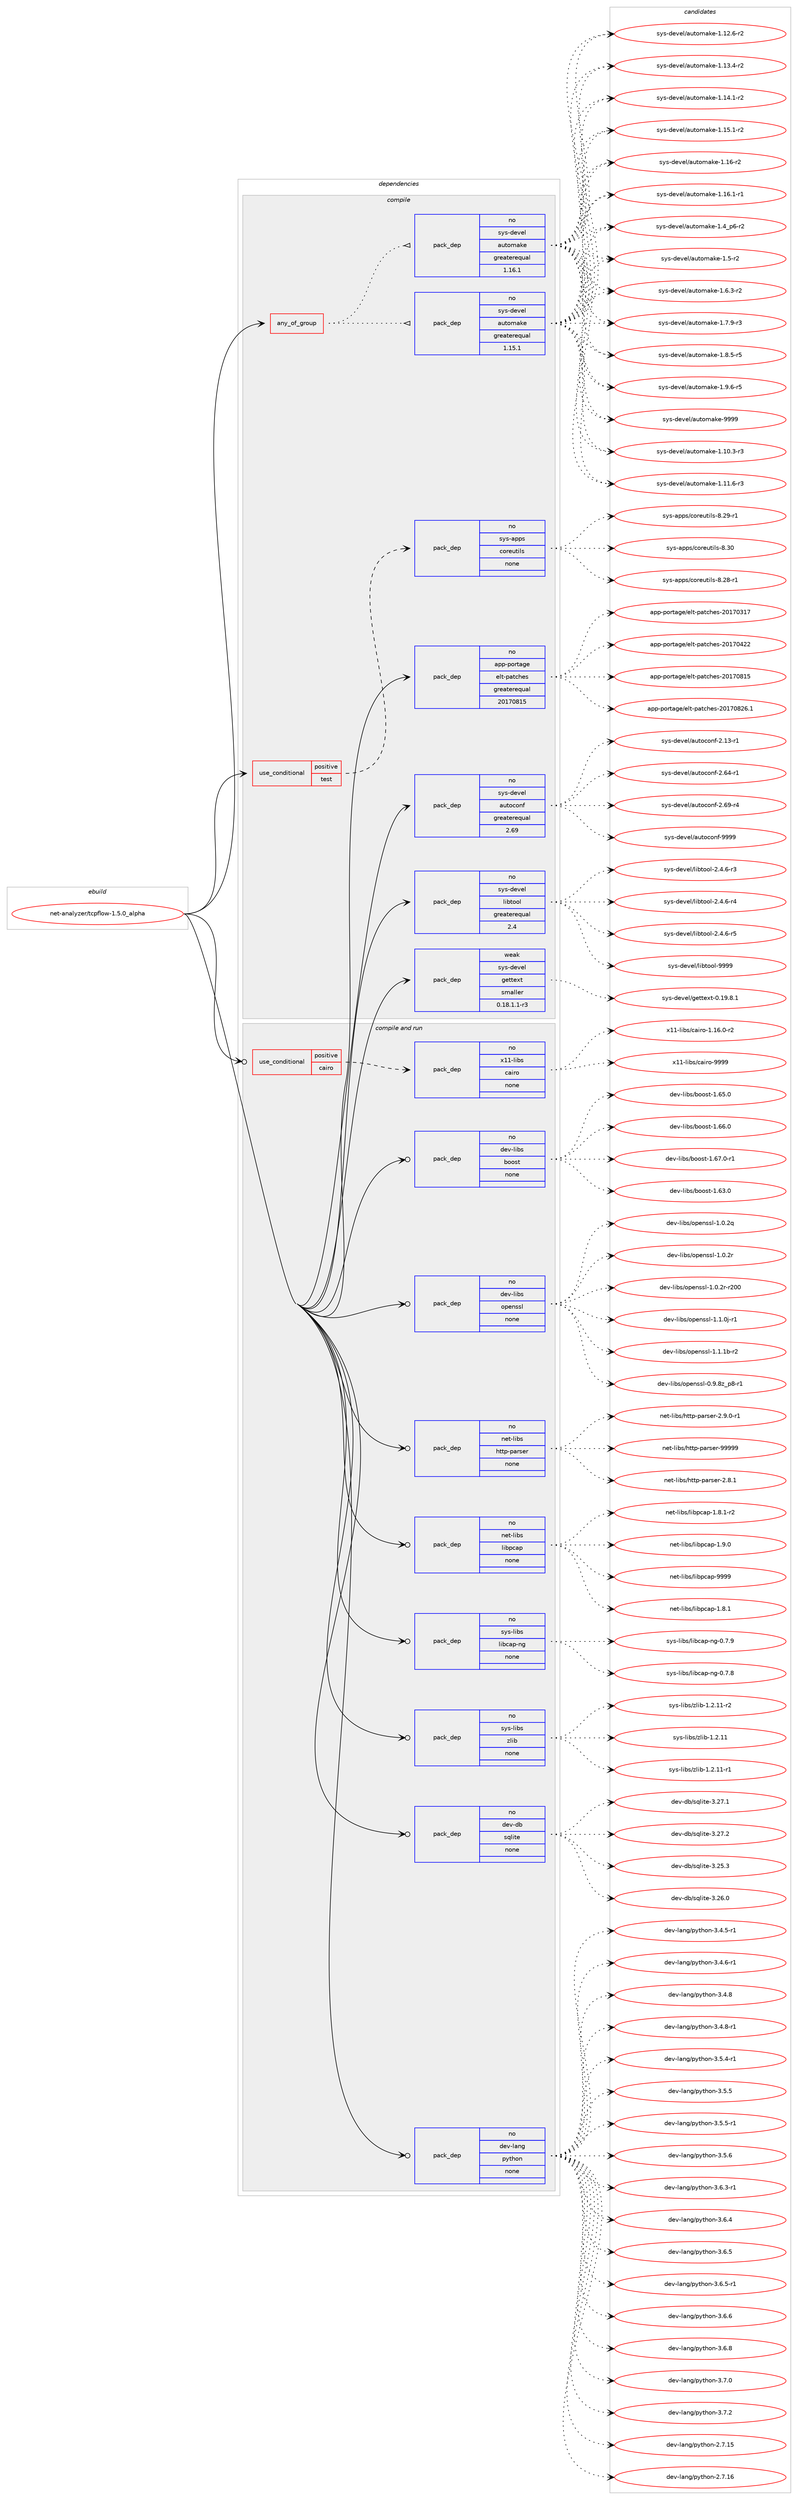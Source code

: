 digraph prolog {

# *************
# Graph options
# *************

newrank=true;
concentrate=true;
compound=true;
graph [rankdir=LR,fontname=Helvetica,fontsize=10,ranksep=1.5];#, ranksep=2.5, nodesep=0.2];
edge  [arrowhead=vee];
node  [fontname=Helvetica,fontsize=10];

# **********
# The ebuild
# **********

subgraph cluster_leftcol {
color=gray;
rank=same;
label=<<i>ebuild</i>>;
id [label="net-analyzer/tcpflow-1.5.0_alpha", color=red, width=4, href="../net-analyzer/tcpflow-1.5.0_alpha.svg"];
}

# ****************
# The dependencies
# ****************

subgraph cluster_midcol {
color=gray;
label=<<i>dependencies</i>>;
subgraph cluster_compile {
fillcolor="#eeeeee";
style=filled;
label=<<i>compile</i>>;
subgraph any25889 {
dependency1647366 [label=<<TABLE BORDER="0" CELLBORDER="1" CELLSPACING="0" CELLPADDING="4"><TR><TD CELLPADDING="10">any_of_group</TD></TR></TABLE>>, shape=none, color=red];subgraph pack1177971 {
dependency1647367 [label=<<TABLE BORDER="0" CELLBORDER="1" CELLSPACING="0" CELLPADDING="4" WIDTH="220"><TR><TD ROWSPAN="6" CELLPADDING="30">pack_dep</TD></TR><TR><TD WIDTH="110">no</TD></TR><TR><TD>sys-devel</TD></TR><TR><TD>automake</TD></TR><TR><TD>greaterequal</TD></TR><TR><TD>1.16.1</TD></TR></TABLE>>, shape=none, color=blue];
}
dependency1647366:e -> dependency1647367:w [weight=20,style="dotted",arrowhead="oinv"];
subgraph pack1177972 {
dependency1647368 [label=<<TABLE BORDER="0" CELLBORDER="1" CELLSPACING="0" CELLPADDING="4" WIDTH="220"><TR><TD ROWSPAN="6" CELLPADDING="30">pack_dep</TD></TR><TR><TD WIDTH="110">no</TD></TR><TR><TD>sys-devel</TD></TR><TR><TD>automake</TD></TR><TR><TD>greaterequal</TD></TR><TR><TD>1.15.1</TD></TR></TABLE>>, shape=none, color=blue];
}
dependency1647366:e -> dependency1647368:w [weight=20,style="dotted",arrowhead="oinv"];
}
id:e -> dependency1647366:w [weight=20,style="solid",arrowhead="vee"];
subgraph cond442731 {
dependency1647369 [label=<<TABLE BORDER="0" CELLBORDER="1" CELLSPACING="0" CELLPADDING="4"><TR><TD ROWSPAN="3" CELLPADDING="10">use_conditional</TD></TR><TR><TD>positive</TD></TR><TR><TD>test</TD></TR></TABLE>>, shape=none, color=red];
subgraph pack1177973 {
dependency1647370 [label=<<TABLE BORDER="0" CELLBORDER="1" CELLSPACING="0" CELLPADDING="4" WIDTH="220"><TR><TD ROWSPAN="6" CELLPADDING="30">pack_dep</TD></TR><TR><TD WIDTH="110">no</TD></TR><TR><TD>sys-apps</TD></TR><TR><TD>coreutils</TD></TR><TR><TD>none</TD></TR><TR><TD></TD></TR></TABLE>>, shape=none, color=blue];
}
dependency1647369:e -> dependency1647370:w [weight=20,style="dashed",arrowhead="vee"];
}
id:e -> dependency1647369:w [weight=20,style="solid",arrowhead="vee"];
subgraph pack1177974 {
dependency1647371 [label=<<TABLE BORDER="0" CELLBORDER="1" CELLSPACING="0" CELLPADDING="4" WIDTH="220"><TR><TD ROWSPAN="6" CELLPADDING="30">pack_dep</TD></TR><TR><TD WIDTH="110">no</TD></TR><TR><TD>app-portage</TD></TR><TR><TD>elt-patches</TD></TR><TR><TD>greaterequal</TD></TR><TR><TD>20170815</TD></TR></TABLE>>, shape=none, color=blue];
}
id:e -> dependency1647371:w [weight=20,style="solid",arrowhead="vee"];
subgraph pack1177975 {
dependency1647372 [label=<<TABLE BORDER="0" CELLBORDER="1" CELLSPACING="0" CELLPADDING="4" WIDTH="220"><TR><TD ROWSPAN="6" CELLPADDING="30">pack_dep</TD></TR><TR><TD WIDTH="110">no</TD></TR><TR><TD>sys-devel</TD></TR><TR><TD>autoconf</TD></TR><TR><TD>greaterequal</TD></TR><TR><TD>2.69</TD></TR></TABLE>>, shape=none, color=blue];
}
id:e -> dependency1647372:w [weight=20,style="solid",arrowhead="vee"];
subgraph pack1177976 {
dependency1647373 [label=<<TABLE BORDER="0" CELLBORDER="1" CELLSPACING="0" CELLPADDING="4" WIDTH="220"><TR><TD ROWSPAN="6" CELLPADDING="30">pack_dep</TD></TR><TR><TD WIDTH="110">no</TD></TR><TR><TD>sys-devel</TD></TR><TR><TD>libtool</TD></TR><TR><TD>greaterequal</TD></TR><TR><TD>2.4</TD></TR></TABLE>>, shape=none, color=blue];
}
id:e -> dependency1647373:w [weight=20,style="solid",arrowhead="vee"];
subgraph pack1177977 {
dependency1647374 [label=<<TABLE BORDER="0" CELLBORDER="1" CELLSPACING="0" CELLPADDING="4" WIDTH="220"><TR><TD ROWSPAN="6" CELLPADDING="30">pack_dep</TD></TR><TR><TD WIDTH="110">weak</TD></TR><TR><TD>sys-devel</TD></TR><TR><TD>gettext</TD></TR><TR><TD>smaller</TD></TR><TR><TD>0.18.1.1-r3</TD></TR></TABLE>>, shape=none, color=blue];
}
id:e -> dependency1647374:w [weight=20,style="solid",arrowhead="vee"];
}
subgraph cluster_compileandrun {
fillcolor="#eeeeee";
style=filled;
label=<<i>compile and run</i>>;
subgraph cond442732 {
dependency1647375 [label=<<TABLE BORDER="0" CELLBORDER="1" CELLSPACING="0" CELLPADDING="4"><TR><TD ROWSPAN="3" CELLPADDING="10">use_conditional</TD></TR><TR><TD>positive</TD></TR><TR><TD>cairo</TD></TR></TABLE>>, shape=none, color=red];
subgraph pack1177978 {
dependency1647376 [label=<<TABLE BORDER="0" CELLBORDER="1" CELLSPACING="0" CELLPADDING="4" WIDTH="220"><TR><TD ROWSPAN="6" CELLPADDING="30">pack_dep</TD></TR><TR><TD WIDTH="110">no</TD></TR><TR><TD>x11-libs</TD></TR><TR><TD>cairo</TD></TR><TR><TD>none</TD></TR><TR><TD></TD></TR></TABLE>>, shape=none, color=blue];
}
dependency1647375:e -> dependency1647376:w [weight=20,style="dashed",arrowhead="vee"];
}
id:e -> dependency1647375:w [weight=20,style="solid",arrowhead="odotvee"];
subgraph pack1177979 {
dependency1647377 [label=<<TABLE BORDER="0" CELLBORDER="1" CELLSPACING="0" CELLPADDING="4" WIDTH="220"><TR><TD ROWSPAN="6" CELLPADDING="30">pack_dep</TD></TR><TR><TD WIDTH="110">no</TD></TR><TR><TD>dev-db</TD></TR><TR><TD>sqlite</TD></TR><TR><TD>none</TD></TR><TR><TD></TD></TR></TABLE>>, shape=none, color=blue];
}
id:e -> dependency1647377:w [weight=20,style="solid",arrowhead="odotvee"];
subgraph pack1177980 {
dependency1647378 [label=<<TABLE BORDER="0" CELLBORDER="1" CELLSPACING="0" CELLPADDING="4" WIDTH="220"><TR><TD ROWSPAN="6" CELLPADDING="30">pack_dep</TD></TR><TR><TD WIDTH="110">no</TD></TR><TR><TD>dev-lang</TD></TR><TR><TD>python</TD></TR><TR><TD>none</TD></TR><TR><TD></TD></TR></TABLE>>, shape=none, color=blue];
}
id:e -> dependency1647378:w [weight=20,style="solid",arrowhead="odotvee"];
subgraph pack1177981 {
dependency1647379 [label=<<TABLE BORDER="0" CELLBORDER="1" CELLSPACING="0" CELLPADDING="4" WIDTH="220"><TR><TD ROWSPAN="6" CELLPADDING="30">pack_dep</TD></TR><TR><TD WIDTH="110">no</TD></TR><TR><TD>dev-libs</TD></TR><TR><TD>boost</TD></TR><TR><TD>none</TD></TR><TR><TD></TD></TR></TABLE>>, shape=none, color=blue];
}
id:e -> dependency1647379:w [weight=20,style="solid",arrowhead="odotvee"];
subgraph pack1177982 {
dependency1647380 [label=<<TABLE BORDER="0" CELLBORDER="1" CELLSPACING="0" CELLPADDING="4" WIDTH="220"><TR><TD ROWSPAN="6" CELLPADDING="30">pack_dep</TD></TR><TR><TD WIDTH="110">no</TD></TR><TR><TD>dev-libs</TD></TR><TR><TD>openssl</TD></TR><TR><TD>none</TD></TR><TR><TD></TD></TR></TABLE>>, shape=none, color=blue];
}
id:e -> dependency1647380:w [weight=20,style="solid",arrowhead="odotvee"];
subgraph pack1177983 {
dependency1647381 [label=<<TABLE BORDER="0" CELLBORDER="1" CELLSPACING="0" CELLPADDING="4" WIDTH="220"><TR><TD ROWSPAN="6" CELLPADDING="30">pack_dep</TD></TR><TR><TD WIDTH="110">no</TD></TR><TR><TD>net-libs</TD></TR><TR><TD>http-parser</TD></TR><TR><TD>none</TD></TR><TR><TD></TD></TR></TABLE>>, shape=none, color=blue];
}
id:e -> dependency1647381:w [weight=20,style="solid",arrowhead="odotvee"];
subgraph pack1177984 {
dependency1647382 [label=<<TABLE BORDER="0" CELLBORDER="1" CELLSPACING="0" CELLPADDING="4" WIDTH="220"><TR><TD ROWSPAN="6" CELLPADDING="30">pack_dep</TD></TR><TR><TD WIDTH="110">no</TD></TR><TR><TD>net-libs</TD></TR><TR><TD>libpcap</TD></TR><TR><TD>none</TD></TR><TR><TD></TD></TR></TABLE>>, shape=none, color=blue];
}
id:e -> dependency1647382:w [weight=20,style="solid",arrowhead="odotvee"];
subgraph pack1177985 {
dependency1647383 [label=<<TABLE BORDER="0" CELLBORDER="1" CELLSPACING="0" CELLPADDING="4" WIDTH="220"><TR><TD ROWSPAN="6" CELLPADDING="30">pack_dep</TD></TR><TR><TD WIDTH="110">no</TD></TR><TR><TD>sys-libs</TD></TR><TR><TD>libcap-ng</TD></TR><TR><TD>none</TD></TR><TR><TD></TD></TR></TABLE>>, shape=none, color=blue];
}
id:e -> dependency1647383:w [weight=20,style="solid",arrowhead="odotvee"];
subgraph pack1177986 {
dependency1647384 [label=<<TABLE BORDER="0" CELLBORDER="1" CELLSPACING="0" CELLPADDING="4" WIDTH="220"><TR><TD ROWSPAN="6" CELLPADDING="30">pack_dep</TD></TR><TR><TD WIDTH="110">no</TD></TR><TR><TD>sys-libs</TD></TR><TR><TD>zlib</TD></TR><TR><TD>none</TD></TR><TR><TD></TD></TR></TABLE>>, shape=none, color=blue];
}
id:e -> dependency1647384:w [weight=20,style="solid",arrowhead="odotvee"];
}
subgraph cluster_run {
fillcolor="#eeeeee";
style=filled;
label=<<i>run</i>>;
}
}

# **************
# The candidates
# **************

subgraph cluster_choices {
rank=same;
color=gray;
label=<<i>candidates</i>>;

subgraph choice1177971 {
color=black;
nodesep=1;
choice11512111545100101118101108479711711611110997107101454946494846514511451 [label="sys-devel/automake-1.10.3-r3", color=red, width=4,href="../sys-devel/automake-1.10.3-r3.svg"];
choice11512111545100101118101108479711711611110997107101454946494946544511451 [label="sys-devel/automake-1.11.6-r3", color=red, width=4,href="../sys-devel/automake-1.11.6-r3.svg"];
choice11512111545100101118101108479711711611110997107101454946495046544511450 [label="sys-devel/automake-1.12.6-r2", color=red, width=4,href="../sys-devel/automake-1.12.6-r2.svg"];
choice11512111545100101118101108479711711611110997107101454946495146524511450 [label="sys-devel/automake-1.13.4-r2", color=red, width=4,href="../sys-devel/automake-1.13.4-r2.svg"];
choice11512111545100101118101108479711711611110997107101454946495246494511450 [label="sys-devel/automake-1.14.1-r2", color=red, width=4,href="../sys-devel/automake-1.14.1-r2.svg"];
choice11512111545100101118101108479711711611110997107101454946495346494511450 [label="sys-devel/automake-1.15.1-r2", color=red, width=4,href="../sys-devel/automake-1.15.1-r2.svg"];
choice1151211154510010111810110847971171161111099710710145494649544511450 [label="sys-devel/automake-1.16-r2", color=red, width=4,href="../sys-devel/automake-1.16-r2.svg"];
choice11512111545100101118101108479711711611110997107101454946495446494511449 [label="sys-devel/automake-1.16.1-r1", color=red, width=4,href="../sys-devel/automake-1.16.1-r1.svg"];
choice115121115451001011181011084797117116111109971071014549465295112544511450 [label="sys-devel/automake-1.4_p6-r2", color=red, width=4,href="../sys-devel/automake-1.4_p6-r2.svg"];
choice11512111545100101118101108479711711611110997107101454946534511450 [label="sys-devel/automake-1.5-r2", color=red, width=4,href="../sys-devel/automake-1.5-r2.svg"];
choice115121115451001011181011084797117116111109971071014549465446514511450 [label="sys-devel/automake-1.6.3-r2", color=red, width=4,href="../sys-devel/automake-1.6.3-r2.svg"];
choice115121115451001011181011084797117116111109971071014549465546574511451 [label="sys-devel/automake-1.7.9-r3", color=red, width=4,href="../sys-devel/automake-1.7.9-r3.svg"];
choice115121115451001011181011084797117116111109971071014549465646534511453 [label="sys-devel/automake-1.8.5-r5", color=red, width=4,href="../sys-devel/automake-1.8.5-r5.svg"];
choice115121115451001011181011084797117116111109971071014549465746544511453 [label="sys-devel/automake-1.9.6-r5", color=red, width=4,href="../sys-devel/automake-1.9.6-r5.svg"];
choice115121115451001011181011084797117116111109971071014557575757 [label="sys-devel/automake-9999", color=red, width=4,href="../sys-devel/automake-9999.svg"];
dependency1647367:e -> choice11512111545100101118101108479711711611110997107101454946494846514511451:w [style=dotted,weight="100"];
dependency1647367:e -> choice11512111545100101118101108479711711611110997107101454946494946544511451:w [style=dotted,weight="100"];
dependency1647367:e -> choice11512111545100101118101108479711711611110997107101454946495046544511450:w [style=dotted,weight="100"];
dependency1647367:e -> choice11512111545100101118101108479711711611110997107101454946495146524511450:w [style=dotted,weight="100"];
dependency1647367:e -> choice11512111545100101118101108479711711611110997107101454946495246494511450:w [style=dotted,weight="100"];
dependency1647367:e -> choice11512111545100101118101108479711711611110997107101454946495346494511450:w [style=dotted,weight="100"];
dependency1647367:e -> choice1151211154510010111810110847971171161111099710710145494649544511450:w [style=dotted,weight="100"];
dependency1647367:e -> choice11512111545100101118101108479711711611110997107101454946495446494511449:w [style=dotted,weight="100"];
dependency1647367:e -> choice115121115451001011181011084797117116111109971071014549465295112544511450:w [style=dotted,weight="100"];
dependency1647367:e -> choice11512111545100101118101108479711711611110997107101454946534511450:w [style=dotted,weight="100"];
dependency1647367:e -> choice115121115451001011181011084797117116111109971071014549465446514511450:w [style=dotted,weight="100"];
dependency1647367:e -> choice115121115451001011181011084797117116111109971071014549465546574511451:w [style=dotted,weight="100"];
dependency1647367:e -> choice115121115451001011181011084797117116111109971071014549465646534511453:w [style=dotted,weight="100"];
dependency1647367:e -> choice115121115451001011181011084797117116111109971071014549465746544511453:w [style=dotted,weight="100"];
dependency1647367:e -> choice115121115451001011181011084797117116111109971071014557575757:w [style=dotted,weight="100"];
}
subgraph choice1177972 {
color=black;
nodesep=1;
choice11512111545100101118101108479711711611110997107101454946494846514511451 [label="sys-devel/automake-1.10.3-r3", color=red, width=4,href="../sys-devel/automake-1.10.3-r3.svg"];
choice11512111545100101118101108479711711611110997107101454946494946544511451 [label="sys-devel/automake-1.11.6-r3", color=red, width=4,href="../sys-devel/automake-1.11.6-r3.svg"];
choice11512111545100101118101108479711711611110997107101454946495046544511450 [label="sys-devel/automake-1.12.6-r2", color=red, width=4,href="../sys-devel/automake-1.12.6-r2.svg"];
choice11512111545100101118101108479711711611110997107101454946495146524511450 [label="sys-devel/automake-1.13.4-r2", color=red, width=4,href="../sys-devel/automake-1.13.4-r2.svg"];
choice11512111545100101118101108479711711611110997107101454946495246494511450 [label="sys-devel/automake-1.14.1-r2", color=red, width=4,href="../sys-devel/automake-1.14.1-r2.svg"];
choice11512111545100101118101108479711711611110997107101454946495346494511450 [label="sys-devel/automake-1.15.1-r2", color=red, width=4,href="../sys-devel/automake-1.15.1-r2.svg"];
choice1151211154510010111810110847971171161111099710710145494649544511450 [label="sys-devel/automake-1.16-r2", color=red, width=4,href="../sys-devel/automake-1.16-r2.svg"];
choice11512111545100101118101108479711711611110997107101454946495446494511449 [label="sys-devel/automake-1.16.1-r1", color=red, width=4,href="../sys-devel/automake-1.16.1-r1.svg"];
choice115121115451001011181011084797117116111109971071014549465295112544511450 [label="sys-devel/automake-1.4_p6-r2", color=red, width=4,href="../sys-devel/automake-1.4_p6-r2.svg"];
choice11512111545100101118101108479711711611110997107101454946534511450 [label="sys-devel/automake-1.5-r2", color=red, width=4,href="../sys-devel/automake-1.5-r2.svg"];
choice115121115451001011181011084797117116111109971071014549465446514511450 [label="sys-devel/automake-1.6.3-r2", color=red, width=4,href="../sys-devel/automake-1.6.3-r2.svg"];
choice115121115451001011181011084797117116111109971071014549465546574511451 [label="sys-devel/automake-1.7.9-r3", color=red, width=4,href="../sys-devel/automake-1.7.9-r3.svg"];
choice115121115451001011181011084797117116111109971071014549465646534511453 [label="sys-devel/automake-1.8.5-r5", color=red, width=4,href="../sys-devel/automake-1.8.5-r5.svg"];
choice115121115451001011181011084797117116111109971071014549465746544511453 [label="sys-devel/automake-1.9.6-r5", color=red, width=4,href="../sys-devel/automake-1.9.6-r5.svg"];
choice115121115451001011181011084797117116111109971071014557575757 [label="sys-devel/automake-9999", color=red, width=4,href="../sys-devel/automake-9999.svg"];
dependency1647368:e -> choice11512111545100101118101108479711711611110997107101454946494846514511451:w [style=dotted,weight="100"];
dependency1647368:e -> choice11512111545100101118101108479711711611110997107101454946494946544511451:w [style=dotted,weight="100"];
dependency1647368:e -> choice11512111545100101118101108479711711611110997107101454946495046544511450:w [style=dotted,weight="100"];
dependency1647368:e -> choice11512111545100101118101108479711711611110997107101454946495146524511450:w [style=dotted,weight="100"];
dependency1647368:e -> choice11512111545100101118101108479711711611110997107101454946495246494511450:w [style=dotted,weight="100"];
dependency1647368:e -> choice11512111545100101118101108479711711611110997107101454946495346494511450:w [style=dotted,weight="100"];
dependency1647368:e -> choice1151211154510010111810110847971171161111099710710145494649544511450:w [style=dotted,weight="100"];
dependency1647368:e -> choice11512111545100101118101108479711711611110997107101454946495446494511449:w [style=dotted,weight="100"];
dependency1647368:e -> choice115121115451001011181011084797117116111109971071014549465295112544511450:w [style=dotted,weight="100"];
dependency1647368:e -> choice11512111545100101118101108479711711611110997107101454946534511450:w [style=dotted,weight="100"];
dependency1647368:e -> choice115121115451001011181011084797117116111109971071014549465446514511450:w [style=dotted,weight="100"];
dependency1647368:e -> choice115121115451001011181011084797117116111109971071014549465546574511451:w [style=dotted,weight="100"];
dependency1647368:e -> choice115121115451001011181011084797117116111109971071014549465646534511453:w [style=dotted,weight="100"];
dependency1647368:e -> choice115121115451001011181011084797117116111109971071014549465746544511453:w [style=dotted,weight="100"];
dependency1647368:e -> choice115121115451001011181011084797117116111109971071014557575757:w [style=dotted,weight="100"];
}
subgraph choice1177973 {
color=black;
nodesep=1;
choice1151211154597112112115479911111410111711610510811545564650564511449 [label="sys-apps/coreutils-8.28-r1", color=red, width=4,href="../sys-apps/coreutils-8.28-r1.svg"];
choice1151211154597112112115479911111410111711610510811545564650574511449 [label="sys-apps/coreutils-8.29-r1", color=red, width=4,href="../sys-apps/coreutils-8.29-r1.svg"];
choice115121115459711211211547991111141011171161051081154556465148 [label="sys-apps/coreutils-8.30", color=red, width=4,href="../sys-apps/coreutils-8.30.svg"];
dependency1647370:e -> choice1151211154597112112115479911111410111711610510811545564650564511449:w [style=dotted,weight="100"];
dependency1647370:e -> choice1151211154597112112115479911111410111711610510811545564650574511449:w [style=dotted,weight="100"];
dependency1647370:e -> choice115121115459711211211547991111141011171161051081154556465148:w [style=dotted,weight="100"];
}
subgraph choice1177974 {
color=black;
nodesep=1;
choice97112112451121111141169710310147101108116451129711699104101115455048495548514955 [label="app-portage/elt-patches-20170317", color=red, width=4,href="../app-portage/elt-patches-20170317.svg"];
choice97112112451121111141169710310147101108116451129711699104101115455048495548525050 [label="app-portage/elt-patches-20170422", color=red, width=4,href="../app-portage/elt-patches-20170422.svg"];
choice97112112451121111141169710310147101108116451129711699104101115455048495548564953 [label="app-portage/elt-patches-20170815", color=red, width=4,href="../app-portage/elt-patches-20170815.svg"];
choice971121124511211111411697103101471011081164511297116991041011154550484955485650544649 [label="app-portage/elt-patches-20170826.1", color=red, width=4,href="../app-portage/elt-patches-20170826.1.svg"];
dependency1647371:e -> choice97112112451121111141169710310147101108116451129711699104101115455048495548514955:w [style=dotted,weight="100"];
dependency1647371:e -> choice97112112451121111141169710310147101108116451129711699104101115455048495548525050:w [style=dotted,weight="100"];
dependency1647371:e -> choice97112112451121111141169710310147101108116451129711699104101115455048495548564953:w [style=dotted,weight="100"];
dependency1647371:e -> choice971121124511211111411697103101471011081164511297116991041011154550484955485650544649:w [style=dotted,weight="100"];
}
subgraph choice1177975 {
color=black;
nodesep=1;
choice1151211154510010111810110847971171161119911111010245504649514511449 [label="sys-devel/autoconf-2.13-r1", color=red, width=4,href="../sys-devel/autoconf-2.13-r1.svg"];
choice1151211154510010111810110847971171161119911111010245504654524511449 [label="sys-devel/autoconf-2.64-r1", color=red, width=4,href="../sys-devel/autoconf-2.64-r1.svg"];
choice1151211154510010111810110847971171161119911111010245504654574511452 [label="sys-devel/autoconf-2.69-r4", color=red, width=4,href="../sys-devel/autoconf-2.69-r4.svg"];
choice115121115451001011181011084797117116111991111101024557575757 [label="sys-devel/autoconf-9999", color=red, width=4,href="../sys-devel/autoconf-9999.svg"];
dependency1647372:e -> choice1151211154510010111810110847971171161119911111010245504649514511449:w [style=dotted,weight="100"];
dependency1647372:e -> choice1151211154510010111810110847971171161119911111010245504654524511449:w [style=dotted,weight="100"];
dependency1647372:e -> choice1151211154510010111810110847971171161119911111010245504654574511452:w [style=dotted,weight="100"];
dependency1647372:e -> choice115121115451001011181011084797117116111991111101024557575757:w [style=dotted,weight="100"];
}
subgraph choice1177976 {
color=black;
nodesep=1;
choice1151211154510010111810110847108105981161111111084550465246544511451 [label="sys-devel/libtool-2.4.6-r3", color=red, width=4,href="../sys-devel/libtool-2.4.6-r3.svg"];
choice1151211154510010111810110847108105981161111111084550465246544511452 [label="sys-devel/libtool-2.4.6-r4", color=red, width=4,href="../sys-devel/libtool-2.4.6-r4.svg"];
choice1151211154510010111810110847108105981161111111084550465246544511453 [label="sys-devel/libtool-2.4.6-r5", color=red, width=4,href="../sys-devel/libtool-2.4.6-r5.svg"];
choice1151211154510010111810110847108105981161111111084557575757 [label="sys-devel/libtool-9999", color=red, width=4,href="../sys-devel/libtool-9999.svg"];
dependency1647373:e -> choice1151211154510010111810110847108105981161111111084550465246544511451:w [style=dotted,weight="100"];
dependency1647373:e -> choice1151211154510010111810110847108105981161111111084550465246544511452:w [style=dotted,weight="100"];
dependency1647373:e -> choice1151211154510010111810110847108105981161111111084550465246544511453:w [style=dotted,weight="100"];
dependency1647373:e -> choice1151211154510010111810110847108105981161111111084557575757:w [style=dotted,weight="100"];
}
subgraph choice1177977 {
color=black;
nodesep=1;
choice1151211154510010111810110847103101116116101120116454846495746564649 [label="sys-devel/gettext-0.19.8.1", color=red, width=4,href="../sys-devel/gettext-0.19.8.1.svg"];
dependency1647374:e -> choice1151211154510010111810110847103101116116101120116454846495746564649:w [style=dotted,weight="100"];
}
subgraph choice1177978 {
color=black;
nodesep=1;
choice12049494510810598115479997105114111454946495446484511450 [label="x11-libs/cairo-1.16.0-r2", color=red, width=4,href="../x11-libs/cairo-1.16.0-r2.svg"];
choice120494945108105981154799971051141114557575757 [label="x11-libs/cairo-9999", color=red, width=4,href="../x11-libs/cairo-9999.svg"];
dependency1647376:e -> choice12049494510810598115479997105114111454946495446484511450:w [style=dotted,weight="100"];
dependency1647376:e -> choice120494945108105981154799971051141114557575757:w [style=dotted,weight="100"];
}
subgraph choice1177979 {
color=black;
nodesep=1;
choice10010111845100984711511310810511610145514650534651 [label="dev-db/sqlite-3.25.3", color=red, width=4,href="../dev-db/sqlite-3.25.3.svg"];
choice10010111845100984711511310810511610145514650544648 [label="dev-db/sqlite-3.26.0", color=red, width=4,href="../dev-db/sqlite-3.26.0.svg"];
choice10010111845100984711511310810511610145514650554649 [label="dev-db/sqlite-3.27.1", color=red, width=4,href="../dev-db/sqlite-3.27.1.svg"];
choice10010111845100984711511310810511610145514650554650 [label="dev-db/sqlite-3.27.2", color=red, width=4,href="../dev-db/sqlite-3.27.2.svg"];
dependency1647377:e -> choice10010111845100984711511310810511610145514650534651:w [style=dotted,weight="100"];
dependency1647377:e -> choice10010111845100984711511310810511610145514650544648:w [style=dotted,weight="100"];
dependency1647377:e -> choice10010111845100984711511310810511610145514650554649:w [style=dotted,weight="100"];
dependency1647377:e -> choice10010111845100984711511310810511610145514650554650:w [style=dotted,weight="100"];
}
subgraph choice1177980 {
color=black;
nodesep=1;
choice10010111845108971101034711212111610411111045504655464953 [label="dev-lang/python-2.7.15", color=red, width=4,href="../dev-lang/python-2.7.15.svg"];
choice10010111845108971101034711212111610411111045504655464954 [label="dev-lang/python-2.7.16", color=red, width=4,href="../dev-lang/python-2.7.16.svg"];
choice1001011184510897110103471121211161041111104551465246534511449 [label="dev-lang/python-3.4.5-r1", color=red, width=4,href="../dev-lang/python-3.4.5-r1.svg"];
choice1001011184510897110103471121211161041111104551465246544511449 [label="dev-lang/python-3.4.6-r1", color=red, width=4,href="../dev-lang/python-3.4.6-r1.svg"];
choice100101118451089711010347112121116104111110455146524656 [label="dev-lang/python-3.4.8", color=red, width=4,href="../dev-lang/python-3.4.8.svg"];
choice1001011184510897110103471121211161041111104551465246564511449 [label="dev-lang/python-3.4.8-r1", color=red, width=4,href="../dev-lang/python-3.4.8-r1.svg"];
choice1001011184510897110103471121211161041111104551465346524511449 [label="dev-lang/python-3.5.4-r1", color=red, width=4,href="../dev-lang/python-3.5.4-r1.svg"];
choice100101118451089711010347112121116104111110455146534653 [label="dev-lang/python-3.5.5", color=red, width=4,href="../dev-lang/python-3.5.5.svg"];
choice1001011184510897110103471121211161041111104551465346534511449 [label="dev-lang/python-3.5.5-r1", color=red, width=4,href="../dev-lang/python-3.5.5-r1.svg"];
choice100101118451089711010347112121116104111110455146534654 [label="dev-lang/python-3.5.6", color=red, width=4,href="../dev-lang/python-3.5.6.svg"];
choice1001011184510897110103471121211161041111104551465446514511449 [label="dev-lang/python-3.6.3-r1", color=red, width=4,href="../dev-lang/python-3.6.3-r1.svg"];
choice100101118451089711010347112121116104111110455146544652 [label="dev-lang/python-3.6.4", color=red, width=4,href="../dev-lang/python-3.6.4.svg"];
choice100101118451089711010347112121116104111110455146544653 [label="dev-lang/python-3.6.5", color=red, width=4,href="../dev-lang/python-3.6.5.svg"];
choice1001011184510897110103471121211161041111104551465446534511449 [label="dev-lang/python-3.6.5-r1", color=red, width=4,href="../dev-lang/python-3.6.5-r1.svg"];
choice100101118451089711010347112121116104111110455146544654 [label="dev-lang/python-3.6.6", color=red, width=4,href="../dev-lang/python-3.6.6.svg"];
choice100101118451089711010347112121116104111110455146544656 [label="dev-lang/python-3.6.8", color=red, width=4,href="../dev-lang/python-3.6.8.svg"];
choice100101118451089711010347112121116104111110455146554648 [label="dev-lang/python-3.7.0", color=red, width=4,href="../dev-lang/python-3.7.0.svg"];
choice100101118451089711010347112121116104111110455146554650 [label="dev-lang/python-3.7.2", color=red, width=4,href="../dev-lang/python-3.7.2.svg"];
dependency1647378:e -> choice10010111845108971101034711212111610411111045504655464953:w [style=dotted,weight="100"];
dependency1647378:e -> choice10010111845108971101034711212111610411111045504655464954:w [style=dotted,weight="100"];
dependency1647378:e -> choice1001011184510897110103471121211161041111104551465246534511449:w [style=dotted,weight="100"];
dependency1647378:e -> choice1001011184510897110103471121211161041111104551465246544511449:w [style=dotted,weight="100"];
dependency1647378:e -> choice100101118451089711010347112121116104111110455146524656:w [style=dotted,weight="100"];
dependency1647378:e -> choice1001011184510897110103471121211161041111104551465246564511449:w [style=dotted,weight="100"];
dependency1647378:e -> choice1001011184510897110103471121211161041111104551465346524511449:w [style=dotted,weight="100"];
dependency1647378:e -> choice100101118451089711010347112121116104111110455146534653:w [style=dotted,weight="100"];
dependency1647378:e -> choice1001011184510897110103471121211161041111104551465346534511449:w [style=dotted,weight="100"];
dependency1647378:e -> choice100101118451089711010347112121116104111110455146534654:w [style=dotted,weight="100"];
dependency1647378:e -> choice1001011184510897110103471121211161041111104551465446514511449:w [style=dotted,weight="100"];
dependency1647378:e -> choice100101118451089711010347112121116104111110455146544652:w [style=dotted,weight="100"];
dependency1647378:e -> choice100101118451089711010347112121116104111110455146544653:w [style=dotted,weight="100"];
dependency1647378:e -> choice1001011184510897110103471121211161041111104551465446534511449:w [style=dotted,weight="100"];
dependency1647378:e -> choice100101118451089711010347112121116104111110455146544654:w [style=dotted,weight="100"];
dependency1647378:e -> choice100101118451089711010347112121116104111110455146544656:w [style=dotted,weight="100"];
dependency1647378:e -> choice100101118451089711010347112121116104111110455146554648:w [style=dotted,weight="100"];
dependency1647378:e -> choice100101118451089711010347112121116104111110455146554650:w [style=dotted,weight="100"];
}
subgraph choice1177981 {
color=black;
nodesep=1;
choice1001011184510810598115479811111111511645494654514648 [label="dev-libs/boost-1.63.0", color=red, width=4,href="../dev-libs/boost-1.63.0.svg"];
choice1001011184510810598115479811111111511645494654534648 [label="dev-libs/boost-1.65.0", color=red, width=4,href="../dev-libs/boost-1.65.0.svg"];
choice1001011184510810598115479811111111511645494654544648 [label="dev-libs/boost-1.66.0", color=red, width=4,href="../dev-libs/boost-1.66.0.svg"];
choice10010111845108105981154798111111115116454946545546484511449 [label="dev-libs/boost-1.67.0-r1", color=red, width=4,href="../dev-libs/boost-1.67.0-r1.svg"];
dependency1647379:e -> choice1001011184510810598115479811111111511645494654514648:w [style=dotted,weight="100"];
dependency1647379:e -> choice1001011184510810598115479811111111511645494654534648:w [style=dotted,weight="100"];
dependency1647379:e -> choice1001011184510810598115479811111111511645494654544648:w [style=dotted,weight="100"];
dependency1647379:e -> choice10010111845108105981154798111111115116454946545546484511449:w [style=dotted,weight="100"];
}
subgraph choice1177982 {
color=black;
nodesep=1;
choice10010111845108105981154711111210111011511510845484657465612295112564511449 [label="dev-libs/openssl-0.9.8z_p8-r1", color=red, width=4,href="../dev-libs/openssl-0.9.8z_p8-r1.svg"];
choice100101118451081059811547111112101110115115108454946484650113 [label="dev-libs/openssl-1.0.2q", color=red, width=4,href="../dev-libs/openssl-1.0.2q.svg"];
choice100101118451081059811547111112101110115115108454946484650114 [label="dev-libs/openssl-1.0.2r", color=red, width=4,href="../dev-libs/openssl-1.0.2r.svg"];
choice10010111845108105981154711111210111011511510845494648465011445114504848 [label="dev-libs/openssl-1.0.2r-r200", color=red, width=4,href="../dev-libs/openssl-1.0.2r-r200.svg"];
choice1001011184510810598115471111121011101151151084549464946481064511449 [label="dev-libs/openssl-1.1.0j-r1", color=red, width=4,href="../dev-libs/openssl-1.1.0j-r1.svg"];
choice100101118451081059811547111112101110115115108454946494649984511450 [label="dev-libs/openssl-1.1.1b-r2", color=red, width=4,href="../dev-libs/openssl-1.1.1b-r2.svg"];
dependency1647380:e -> choice10010111845108105981154711111210111011511510845484657465612295112564511449:w [style=dotted,weight="100"];
dependency1647380:e -> choice100101118451081059811547111112101110115115108454946484650113:w [style=dotted,weight="100"];
dependency1647380:e -> choice100101118451081059811547111112101110115115108454946484650114:w [style=dotted,weight="100"];
dependency1647380:e -> choice10010111845108105981154711111210111011511510845494648465011445114504848:w [style=dotted,weight="100"];
dependency1647380:e -> choice1001011184510810598115471111121011101151151084549464946481064511449:w [style=dotted,weight="100"];
dependency1647380:e -> choice100101118451081059811547111112101110115115108454946494649984511450:w [style=dotted,weight="100"];
}
subgraph choice1177983 {
color=black;
nodesep=1;
choice1101011164510810598115471041161161124511297114115101114455046564649 [label="net-libs/http-parser-2.8.1", color=red, width=4,href="../net-libs/http-parser-2.8.1.svg"];
choice11010111645108105981154710411611611245112971141151011144550465746484511449 [label="net-libs/http-parser-2.9.0-r1", color=red, width=4,href="../net-libs/http-parser-2.9.0-r1.svg"];
choice1101011164510810598115471041161161124511297114115101114455757575757 [label="net-libs/http-parser-99999", color=red, width=4,href="../net-libs/http-parser-99999.svg"];
dependency1647381:e -> choice1101011164510810598115471041161161124511297114115101114455046564649:w [style=dotted,weight="100"];
dependency1647381:e -> choice11010111645108105981154710411611611245112971141151011144550465746484511449:w [style=dotted,weight="100"];
dependency1647381:e -> choice1101011164510810598115471041161161124511297114115101114455757575757:w [style=dotted,weight="100"];
}
subgraph choice1177984 {
color=black;
nodesep=1;
choice110101116451081059811547108105981129997112454946564649 [label="net-libs/libpcap-1.8.1", color=red, width=4,href="../net-libs/libpcap-1.8.1.svg"];
choice1101011164510810598115471081059811299971124549465646494511450 [label="net-libs/libpcap-1.8.1-r2", color=red, width=4,href="../net-libs/libpcap-1.8.1-r2.svg"];
choice110101116451081059811547108105981129997112454946574648 [label="net-libs/libpcap-1.9.0", color=red, width=4,href="../net-libs/libpcap-1.9.0.svg"];
choice1101011164510810598115471081059811299971124557575757 [label="net-libs/libpcap-9999", color=red, width=4,href="../net-libs/libpcap-9999.svg"];
dependency1647382:e -> choice110101116451081059811547108105981129997112454946564649:w [style=dotted,weight="100"];
dependency1647382:e -> choice1101011164510810598115471081059811299971124549465646494511450:w [style=dotted,weight="100"];
dependency1647382:e -> choice110101116451081059811547108105981129997112454946574648:w [style=dotted,weight="100"];
dependency1647382:e -> choice1101011164510810598115471081059811299971124557575757:w [style=dotted,weight="100"];
}
subgraph choice1177985 {
color=black;
nodesep=1;
choice11512111545108105981154710810598999711245110103454846554656 [label="sys-libs/libcap-ng-0.7.8", color=red, width=4,href="../sys-libs/libcap-ng-0.7.8.svg"];
choice11512111545108105981154710810598999711245110103454846554657 [label="sys-libs/libcap-ng-0.7.9", color=red, width=4,href="../sys-libs/libcap-ng-0.7.9.svg"];
dependency1647383:e -> choice11512111545108105981154710810598999711245110103454846554656:w [style=dotted,weight="100"];
dependency1647383:e -> choice11512111545108105981154710810598999711245110103454846554657:w [style=dotted,weight="100"];
}
subgraph choice1177986 {
color=black;
nodesep=1;
choice1151211154510810598115471221081059845494650464949 [label="sys-libs/zlib-1.2.11", color=red, width=4,href="../sys-libs/zlib-1.2.11.svg"];
choice11512111545108105981154712210810598454946504649494511449 [label="sys-libs/zlib-1.2.11-r1", color=red, width=4,href="../sys-libs/zlib-1.2.11-r1.svg"];
choice11512111545108105981154712210810598454946504649494511450 [label="sys-libs/zlib-1.2.11-r2", color=red, width=4,href="../sys-libs/zlib-1.2.11-r2.svg"];
dependency1647384:e -> choice1151211154510810598115471221081059845494650464949:w [style=dotted,weight="100"];
dependency1647384:e -> choice11512111545108105981154712210810598454946504649494511449:w [style=dotted,weight="100"];
dependency1647384:e -> choice11512111545108105981154712210810598454946504649494511450:w [style=dotted,weight="100"];
}
}

}
